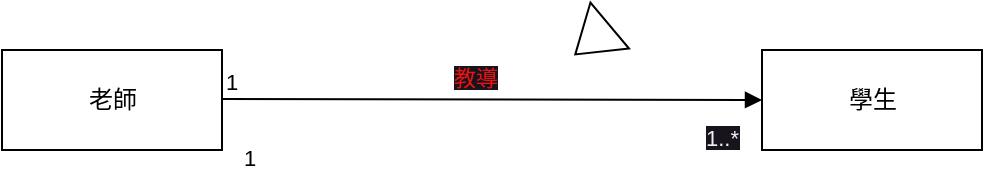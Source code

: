 <mxfile>
    <diagram id="zGJEKqIpy2r-TB41hp6V" name="第1頁">
        <mxGraphModel dx="623" dy="792" grid="1" gridSize="10" guides="1" tooltips="1" connect="1" arrows="1" fold="1" page="1" pageScale="1" pageWidth="827" pageHeight="1169" math="0" shadow="0">
            <root>
                <mxCell id="0"/>
                <mxCell id="1" parent="0"/>
                <mxCell id="2" value="老師" style="html=1;" vertex="1" parent="1">
                    <mxGeometry x="160" y="380" width="110" height="50" as="geometry"/>
                </mxCell>
                <mxCell id="3" value="學生" style="html=1;" vertex="1" parent="1">
                    <mxGeometry x="540" y="380" width="110" height="50" as="geometry"/>
                </mxCell>
                <mxCell id="4" value="1" style="endArrow=block;endFill=1;html=1;edgeStyle=orthogonalEdgeStyle;align=left;verticalAlign=top;entryX=0;entryY=0.5;entryDx=0;entryDy=0;" edge="1" parent="1" target="3">
                    <mxGeometry x="-0.929" y="-15" relative="1" as="geometry">
                        <mxPoint x="270" y="404.5" as="sourcePoint"/>
                        <mxPoint x="470" y="404.5" as="targetPoint"/>
                        <mxPoint y="1" as="offset"/>
                    </mxGeometry>
                </mxCell>
                <mxCell id="5" value="1" style="edgeLabel;resizable=0;html=1;align=left;verticalAlign=bottom;" connectable="0" vertex="1" parent="4">
                    <mxGeometry x="-1" relative="1" as="geometry"/>
                </mxCell>
                <mxCell id="8" value="&lt;span style=&quot;color: rgb(240, 240, 240); font-family: Helvetica; font-size: 11px; font-style: normal; font-variant-ligatures: normal; font-variant-caps: normal; font-weight: 400; letter-spacing: normal; orphans: 2; text-align: left; text-indent: 0px; text-transform: none; widows: 2; word-spacing: 0px; -webkit-text-stroke-width: 0px; background-color: rgb(24, 20, 29); text-decoration-thickness: initial; text-decoration-style: initial; text-decoration-color: initial; float: none; display: inline !important;&quot;&gt;1..*&lt;br&gt;&lt;br&gt;&lt;/span&gt;" style="text;whiteSpace=wrap;html=1;" vertex="1" parent="1">
                    <mxGeometry x="510" y="410" width="60" height="40" as="geometry"/>
                </mxCell>
                <mxCell id="9" value="&lt;span style=&quot;font-size: 11px; background-color: rgb(24, 20, 29);&quot;&gt;教導&lt;br&gt;&lt;br&gt;&lt;/span&gt;" style="text;whiteSpace=wrap;html=1;fillColor=none;fontColor=#F01111;" vertex="1" parent="1">
                    <mxGeometry x="384" y="380" width="60" height="40" as="geometry"/>
                </mxCell>
                <mxCell id="10" value="" style="triangle;whiteSpace=wrap;html=1;rotation=-220;" vertex="1" parent="1">
                    <mxGeometry x="444" y="360" width="22.5" height="30" as="geometry"/>
                </mxCell>
            </root>
        </mxGraphModel>
    </diagram>
</mxfile>